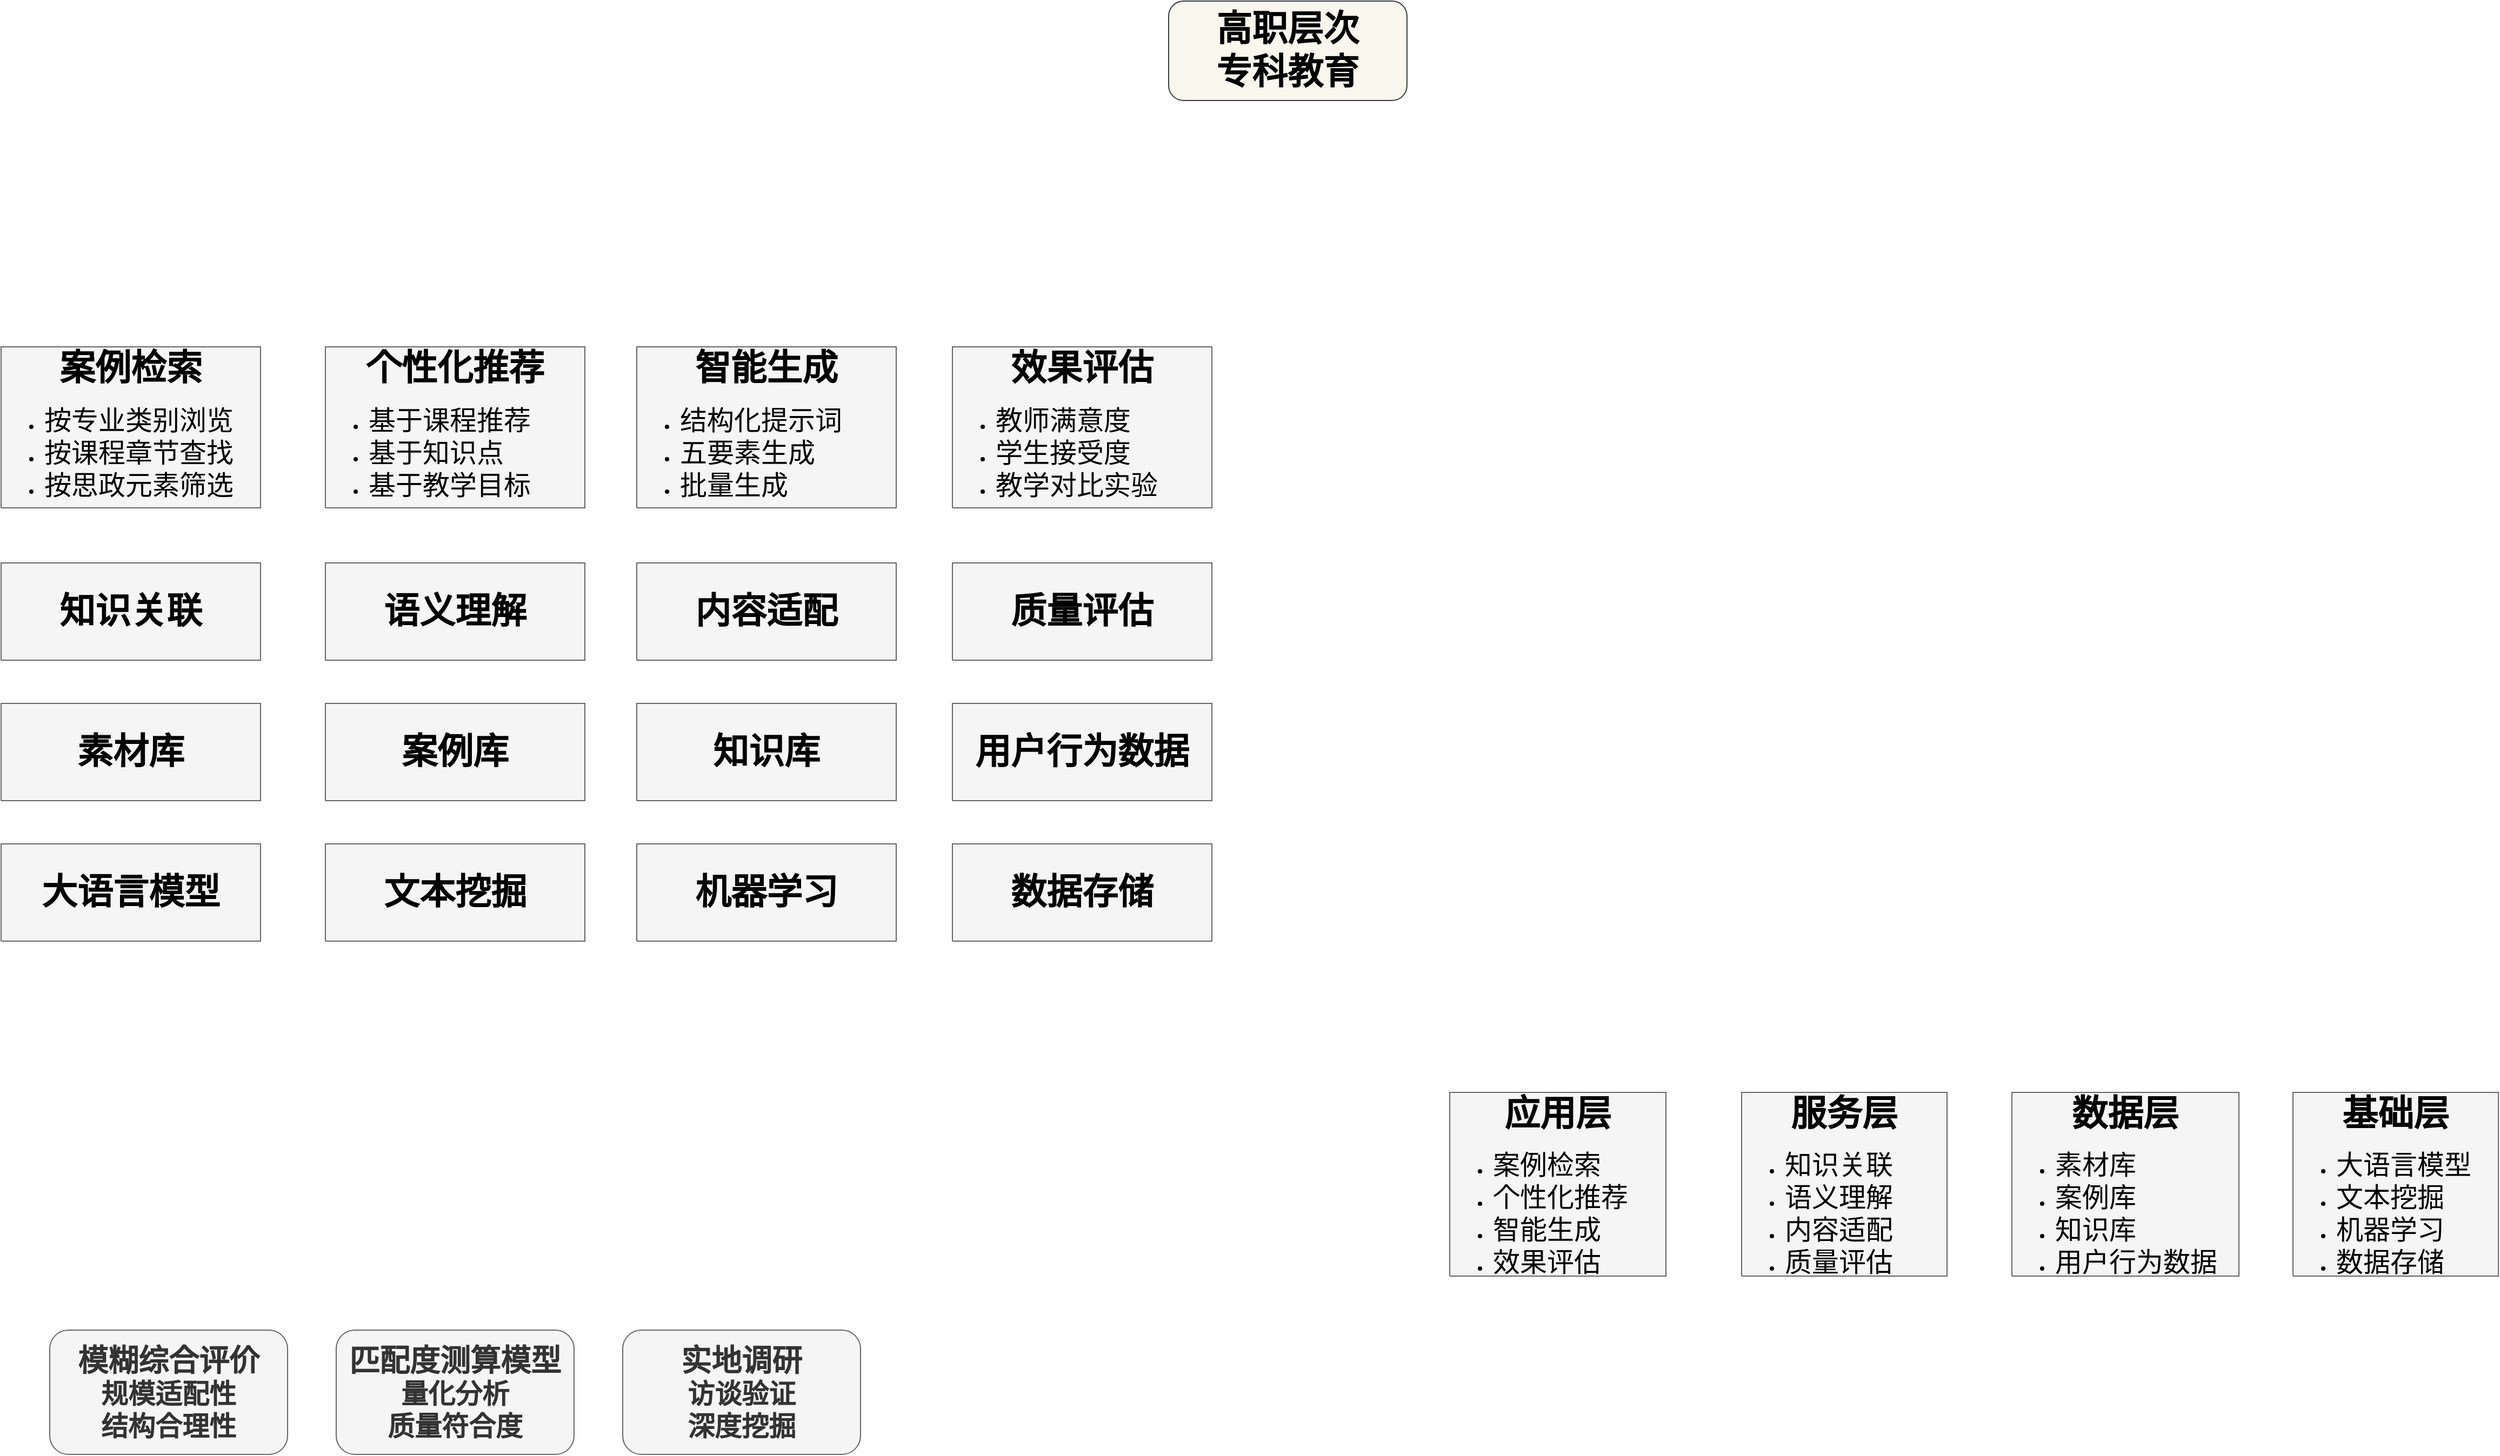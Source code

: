 <mxfile version="28.2.7">
  <diagram name="第 1 页" id="OZ2xTprzYjHewQnaejvR">
    <mxGraphModel dx="3447" dy="1900" grid="1" gridSize="10" guides="1" tooltips="1" connect="1" arrows="1" fold="1" page="1" pageScale="1" pageWidth="827" pageHeight="1169" math="0" shadow="0">
      <root>
        <mxCell id="0" />
        <mxCell id="1" parent="0" />
        <mxCell id="FK7L3WQ6Mjz_a84-qSbz-1" value="&lt;div style=&quot;&quot;&gt;&lt;span style=&quot;background-color: transparent; font-size: 33px;&quot;&gt;&lt;font face=&quot;SimSun&quot;&gt;&lt;b&gt;高职&lt;/b&gt;&lt;/font&gt;&lt;/span&gt;&lt;b style=&quot;background-color: transparent; color: light-dark(rgb(0, 0, 0), rgb(255, 255, 255)); font-family: SimSun; font-size: 33px;&quot;&gt;层次&lt;/b&gt;&lt;/div&gt;&lt;div style=&quot;&quot;&gt;&lt;font face=&quot;SimSun&quot;&gt;&lt;span style=&quot;font-size: 33px;&quot;&gt;&lt;b&gt;专科教育&lt;/b&gt;&lt;/span&gt;&lt;/font&gt;&lt;/div&gt;" style="rounded=1;whiteSpace=wrap;html=1;fillStyle=auto;fillColor=#f9f7ed;strokeColor=#36393d;" vertex="1" parent="1">
          <mxGeometry x="1410" y="260" width="220.44" height="92" as="geometry" />
        </mxCell>
        <UserObject label="&lt;div&gt;&lt;font face=&quot;SimSun&quot; color=&quot;#000000&quot;&gt;&lt;span style=&quot;font-size: 33px;&quot;&gt;&lt;b&gt;案例检索&lt;/b&gt;&lt;/span&gt;&lt;/font&gt;&lt;/div&gt;&lt;div&gt;&lt;ul style=&quot;color: rgb(0, 0, 0); font-size: 12px;&quot;&gt;&lt;li style=&quot;text-align: left;&quot;&gt;&lt;font style=&quot;font-size: 25px;&quot;&gt;按专业类别浏览&lt;/font&gt;&lt;/li&gt;&lt;li style=&quot;text-align: left;&quot;&gt;&lt;font style=&quot;font-size: 25px;&quot;&gt;按课程章节查找&lt;/font&gt;&lt;/li&gt;&lt;li style=&quot;text-align: left;&quot;&gt;&lt;font style=&quot;font-size: 25px;&quot;&gt;按思政元素筛选&lt;/font&gt;&lt;/li&gt;&lt;/ul&gt;&lt;/div&gt;" tags="背景" id="FK7L3WQ6Mjz_a84-qSbz-2">
          <mxCell style="verticalAlign=middle;align=center;overflow=width;vsdxID=4;fillColor=#f5f5f5;shape=stencil(nZBLDoAgDERP0z3SIyjew0SURgSD+Lu9kMZoXLhwN9O+tukAlrNpJg1SzDH4QW/URgNYgZTkjA4UkwJUgGXng+6DX1zLfmoymdXo17xh5zmRJ6Q42BWCfc2oJfdAr+Yv+AP9Cb7OJ3H/2JG1HNGz/84klThPVCc=);strokeColor=#666666;spacingTop=-1;spacingBottom=-1;spacingLeft=-1;spacingRight=-1;points=[];labelBackgroundColor=none;rounded=0;html=1;whiteSpace=wrap;fontSize=28;fontColor=#333333;" vertex="1" parent="1">
            <mxGeometry x="330" y="580" width="240" height="149" as="geometry" />
          </mxCell>
        </UserObject>
        <mxCell id="FK7L3WQ6Mjz_a84-qSbz-3" value="&lt;div style=&quot;&quot;&gt;&lt;span style=&quot;background-color: transparent; font-size: 28px;&quot;&gt;&lt;font face=&quot;SimSun&quot;&gt;&lt;b&gt;模糊综合评价&lt;/b&gt;&lt;/font&gt;&lt;/span&gt;&lt;/div&gt;&lt;div style=&quot;&quot;&gt;&lt;span style=&quot;background-color: transparent;&quot;&gt;&lt;font style=&quot;font-size: 25px;&quot; face=&quot;SimSun&quot;&gt;&lt;b style=&quot;&quot;&gt;规模适配性&lt;/b&gt;&lt;/font&gt;&lt;/span&gt;&lt;/div&gt;&lt;div style=&quot;&quot;&gt;&lt;span style=&quot;background-color: transparent;&quot;&gt;&lt;font style=&quot;font-size: 25px;&quot; face=&quot;SimSun&quot;&gt;&lt;b style=&quot;&quot;&gt;结构合理性&lt;/b&gt;&lt;/font&gt;&lt;/span&gt;&lt;/div&gt;" style="rounded=1;whiteSpace=wrap;html=1;fillColor=#f5f5f5;fontColor=#333333;strokeColor=#666666;" vertex="1" parent="1">
          <mxGeometry x="375.0" y="1490" width="220" height="115" as="geometry" />
        </mxCell>
        <mxCell id="FK7L3WQ6Mjz_a84-qSbz-4" value="&lt;div style=&quot;&quot;&gt;&lt;span style=&quot;background-color: transparent; font-size: 28px;&quot;&gt;&lt;font face=&quot;SimSun&quot;&gt;&lt;b&gt;匹配度测算模型&lt;/b&gt;&lt;/font&gt;&lt;/span&gt;&lt;/div&gt;&lt;div style=&quot;&quot;&gt;&lt;span style=&quot;background-color: transparent;&quot;&gt;&lt;font style=&quot;font-size: 25px;&quot; face=&quot;SimSun&quot;&gt;&lt;b style=&quot;&quot;&gt;量化分析&lt;/b&gt;&lt;/font&gt;&lt;/span&gt;&lt;/div&gt;&lt;div style=&quot;&quot;&gt;&lt;span style=&quot;background-color: transparent;&quot;&gt;&lt;font style=&quot;font-size: 25px;&quot; face=&quot;SimSun&quot;&gt;&lt;b style=&quot;&quot;&gt;质量符合度&lt;/b&gt;&lt;/font&gt;&lt;/span&gt;&lt;/div&gt;" style="rounded=1;whiteSpace=wrap;html=1;fillColor=#f5f5f5;fontColor=#333333;strokeColor=#666666;" vertex="1" parent="1">
          <mxGeometry x="640.0" y="1490" width="220" height="115" as="geometry" />
        </mxCell>
        <mxCell id="FK7L3WQ6Mjz_a84-qSbz-5" value="&lt;div style=&quot;&quot;&gt;&lt;span style=&quot;background-color: transparent; font-size: 28px;&quot;&gt;&lt;font face=&quot;SimSun&quot;&gt;&lt;b&gt;实地调研&lt;/b&gt;&lt;/font&gt;&lt;/span&gt;&lt;/div&gt;&lt;div style=&quot;&quot;&gt;&lt;span style=&quot;background-color: transparent;&quot;&gt;&lt;font style=&quot;font-size: 25px;&quot; face=&quot;SimSun&quot;&gt;&lt;b style=&quot;&quot;&gt;访谈验证&lt;/b&gt;&lt;/font&gt;&lt;/span&gt;&lt;/div&gt;&lt;div style=&quot;&quot;&gt;&lt;span style=&quot;background-color: transparent;&quot;&gt;&lt;font style=&quot;font-size: 25px;&quot; face=&quot;SimSun&quot;&gt;&lt;b style=&quot;&quot;&gt;深度挖掘&lt;/b&gt;&lt;/font&gt;&lt;/span&gt;&lt;/div&gt;" style="rounded=1;whiteSpace=wrap;html=1;fillColor=#f5f5f5;fontColor=#333333;strokeColor=#666666;" vertex="1" parent="1">
          <mxGeometry x="905.0" y="1490" width="220" height="115" as="geometry" />
        </mxCell>
        <UserObject label="&lt;div&gt;&lt;font face=&quot;SimSun&quot; color=&quot;#000000&quot;&gt;&lt;span style=&quot;font-size: 33px;&quot;&gt;&lt;b&gt;个性化推荐&lt;/b&gt;&lt;/span&gt;&lt;/font&gt;&lt;/div&gt;&lt;div&gt;&lt;ul style=&quot;color: rgb(0, 0, 0); font-size: 12px;&quot;&gt;&lt;li style=&quot;text-align: left;&quot;&gt;&lt;font style=&quot;font-size: 25px;&quot;&gt;基于课程推荐&lt;/font&gt;&lt;/li&gt;&lt;li style=&quot;text-align: left;&quot;&gt;&lt;font style=&quot;font-size: 25px;&quot;&gt;基于知识点&lt;/font&gt;&lt;/li&gt;&lt;li style=&quot;text-align: left;&quot;&gt;&lt;font style=&quot;font-size: 25px;&quot;&gt;基于教学目标&lt;/font&gt;&lt;/li&gt;&lt;/ul&gt;&lt;/div&gt;" tags="背景" id="FK7L3WQ6Mjz_a84-qSbz-6">
          <mxCell style="verticalAlign=middle;align=center;overflow=width;vsdxID=4;fillColor=#f5f5f5;shape=stencil(nZBLDoAgDERP0z3SIyjew0SURgSD+Lu9kMZoXLhwN9O+tukAlrNpJg1SzDH4QW/URgNYgZTkjA4UkwJUgGXng+6DX1zLfmoymdXo17xh5zmRJ6Q42BWCfc2oJfdAr+Yv+AP9Cb7OJ3H/2JG1HNGz/84klThPVCc=);strokeColor=#666666;spacingTop=-1;spacingBottom=-1;spacingLeft=-1;spacingRight=-1;points=[];labelBackgroundColor=none;rounded=0;html=1;whiteSpace=wrap;fontSize=28;fontColor=#333333;" vertex="1" parent="1">
            <mxGeometry x="630" y="580" width="240" height="149" as="geometry" />
          </mxCell>
        </UserObject>
        <UserObject label="&lt;div&gt;&lt;font face=&quot;SimSun&quot; color=&quot;#000000&quot;&gt;&lt;span style=&quot;font-size: 33px;&quot;&gt;&lt;b&gt;智能生成&lt;/b&gt;&lt;/span&gt;&lt;/font&gt;&lt;/div&gt;&lt;div&gt;&lt;ul style=&quot;color: rgb(0, 0, 0); font-size: 12px;&quot;&gt;&lt;li style=&quot;text-align: left;&quot;&gt;&lt;font style=&quot;font-size: 25px;&quot;&gt;结构化提示词&lt;/font&gt;&lt;/li&gt;&lt;li style=&quot;text-align: left;&quot;&gt;&lt;font style=&quot;font-size: 25px;&quot;&gt;五要素生成&lt;/font&gt;&lt;/li&gt;&lt;li style=&quot;text-align: left;&quot;&gt;&lt;font style=&quot;font-size: 25px;&quot;&gt;批量生成&lt;/font&gt;&lt;/li&gt;&lt;/ul&gt;&lt;/div&gt;" tags="背景" id="FK7L3WQ6Mjz_a84-qSbz-7">
          <mxCell style="verticalAlign=middle;align=center;overflow=width;vsdxID=4;fillColor=#f5f5f5;shape=stencil(nZBLDoAgDERP0z3SIyjew0SURgSD+Lu9kMZoXLhwN9O+tukAlrNpJg1SzDH4QW/URgNYgZTkjA4UkwJUgGXng+6DX1zLfmoymdXo17xh5zmRJ6Q42BWCfc2oJfdAr+Yv+AP9Cb7OJ3H/2JG1HNGz/84klThPVCc=);strokeColor=#666666;spacingTop=-1;spacingBottom=-1;spacingLeft=-1;spacingRight=-1;points=[];labelBackgroundColor=none;rounded=0;html=1;whiteSpace=wrap;fontSize=28;fontColor=#333333;" vertex="1" parent="1">
            <mxGeometry x="918" y="580" width="240" height="149" as="geometry" />
          </mxCell>
        </UserObject>
        <UserObject label="&lt;div&gt;&lt;font face=&quot;SimSun&quot; color=&quot;#000000&quot;&gt;&lt;span style=&quot;font-size: 33px;&quot;&gt;&lt;b&gt;效果评估&lt;/b&gt;&lt;/span&gt;&lt;/font&gt;&lt;/div&gt;&lt;div&gt;&lt;ul style=&quot;color: rgb(0, 0, 0); font-size: 12px;&quot;&gt;&lt;li style=&quot;text-align: left;&quot;&gt;&lt;font style=&quot;font-size: 25px;&quot;&gt;教师满意度&lt;/font&gt;&lt;/li&gt;&lt;li style=&quot;text-align: left;&quot;&gt;&lt;font style=&quot;font-size: 25px;&quot;&gt;学生接受度&lt;/font&gt;&lt;/li&gt;&lt;li style=&quot;text-align: left;&quot;&gt;&lt;font style=&quot;font-size: 25px;&quot;&gt;教学对比实验&lt;/font&gt;&lt;/li&gt;&lt;/ul&gt;&lt;/div&gt;" tags="背景" id="FK7L3WQ6Mjz_a84-qSbz-8">
          <mxCell style="verticalAlign=middle;align=center;overflow=width;vsdxID=4;fillColor=#f5f5f5;shape=stencil(nZBLDoAgDERP0z3SIyjew0SURgSD+Lu9kMZoXLhwN9O+tukAlrNpJg1SzDH4QW/URgNYgZTkjA4UkwJUgGXng+6DX1zLfmoymdXo17xh5zmRJ6Q42BWCfc2oJfdAr+Yv+AP9Cb7OJ3H/2JG1HNGz/84klThPVCc=);strokeColor=#666666;spacingTop=-1;spacingBottom=-1;spacingLeft=-1;spacingRight=-1;points=[];labelBackgroundColor=none;rounded=0;html=1;whiteSpace=wrap;fontSize=28;fontColor=#333333;" vertex="1" parent="1">
            <mxGeometry x="1210" y="580" width="240" height="149" as="geometry" />
          </mxCell>
        </UserObject>
        <UserObject label="&lt;div&gt;&lt;font face=&quot;SimSun&quot; color=&quot;#000000&quot;&gt;&lt;span style=&quot;font-size: 33px;&quot;&gt;&lt;b&gt;知识关联&lt;/b&gt;&lt;/span&gt;&lt;/font&gt;&lt;/div&gt;" tags="背景" id="FK7L3WQ6Mjz_a84-qSbz-9">
          <mxCell style="verticalAlign=middle;align=center;overflow=width;vsdxID=4;fillColor=#f5f5f5;shape=stencil(nZBLDoAgDERP0z3SIyjew0SURgSD+Lu9kMZoXLhwN9O+tukAlrNpJg1SzDH4QW/URgNYgZTkjA4UkwJUgGXng+6DX1zLfmoymdXo17xh5zmRJ6Q42BWCfc2oJfdAr+Yv+AP9Cb7OJ3H/2JG1HNGz/84klThPVCc=);strokeColor=#666666;spacingTop=-1;spacingBottom=-1;spacingLeft=-1;spacingRight=-1;points=[];labelBackgroundColor=none;rounded=0;html=1;whiteSpace=wrap;fontSize=28;fontColor=#333333;" vertex="1" parent="1">
            <mxGeometry x="330" y="780" width="240" height="90" as="geometry" />
          </mxCell>
        </UserObject>
        <UserObject label="&lt;div&gt;&lt;font face=&quot;SimSun&quot; color=&quot;#000000&quot;&gt;&lt;span style=&quot;font-size: 33px;&quot;&gt;&lt;b&gt;语义理解&lt;/b&gt;&lt;/span&gt;&lt;/font&gt;&lt;/div&gt;" tags="背景" id="FK7L3WQ6Mjz_a84-qSbz-10">
          <mxCell style="verticalAlign=middle;align=center;overflow=width;vsdxID=4;fillColor=#f5f5f5;shape=stencil(nZBLDoAgDERP0z3SIyjew0SURgSD+Lu9kMZoXLhwN9O+tukAlrNpJg1SzDH4QW/URgNYgZTkjA4UkwJUgGXng+6DX1zLfmoymdXo17xh5zmRJ6Q42BWCfc2oJfdAr+Yv+AP9Cb7OJ3H/2JG1HNGz/84klThPVCc=);strokeColor=#666666;spacingTop=-1;spacingBottom=-1;spacingLeft=-1;spacingRight=-1;points=[];labelBackgroundColor=none;rounded=0;html=1;whiteSpace=wrap;fontSize=28;fontColor=#333333;" vertex="1" parent="1">
            <mxGeometry x="630" y="780" width="240" height="90" as="geometry" />
          </mxCell>
        </UserObject>
        <UserObject label="&lt;div&gt;&lt;font face=&quot;SimSun&quot; color=&quot;#000000&quot;&gt;&lt;span style=&quot;font-size: 33px;&quot;&gt;&lt;b&gt;内容适配&lt;/b&gt;&lt;/span&gt;&lt;/font&gt;&lt;/div&gt;" tags="背景" id="FK7L3WQ6Mjz_a84-qSbz-11">
          <mxCell style="verticalAlign=middle;align=center;overflow=width;vsdxID=4;fillColor=#f5f5f5;shape=stencil(nZBLDoAgDERP0z3SIyjew0SURgSD+Lu9kMZoXLhwN9O+tukAlrNpJg1SzDH4QW/URgNYgZTkjA4UkwJUgGXng+6DX1zLfmoymdXo17xh5zmRJ6Q42BWCfc2oJfdAr+Yv+AP9Cb7OJ3H/2JG1HNGz/84klThPVCc=);strokeColor=#666666;spacingTop=-1;spacingBottom=-1;spacingLeft=-1;spacingRight=-1;points=[];labelBackgroundColor=none;rounded=0;html=1;whiteSpace=wrap;fontSize=28;fontColor=#333333;" vertex="1" parent="1">
            <mxGeometry x="918" y="780" width="240" height="90" as="geometry" />
          </mxCell>
        </UserObject>
        <UserObject label="&lt;div&gt;&lt;font face=&quot;SimSun&quot; color=&quot;#000000&quot;&gt;&lt;span style=&quot;font-size: 33px;&quot;&gt;&lt;b&gt;质量评估&lt;/b&gt;&lt;/span&gt;&lt;/font&gt;&lt;/div&gt;" tags="背景" id="FK7L3WQ6Mjz_a84-qSbz-12">
          <mxCell style="verticalAlign=middle;align=center;overflow=width;vsdxID=4;fillColor=#f5f5f5;shape=stencil(nZBLDoAgDERP0z3SIyjew0SURgSD+Lu9kMZoXLhwN9O+tukAlrNpJg1SzDH4QW/URgNYgZTkjA4UkwJUgGXng+6DX1zLfmoymdXo17xh5zmRJ6Q42BWCfc2oJfdAr+Yv+AP9Cb7OJ3H/2JG1HNGz/84klThPVCc=);strokeColor=#666666;spacingTop=-1;spacingBottom=-1;spacingLeft=-1;spacingRight=-1;points=[];labelBackgroundColor=none;rounded=0;html=1;whiteSpace=wrap;fontSize=28;fontColor=#333333;" vertex="1" parent="1">
            <mxGeometry x="1210" y="780" width="240" height="90" as="geometry" />
          </mxCell>
        </UserObject>
        <UserObject label="&lt;div&gt;&lt;font face=&quot;SimSun&quot; color=&quot;#000000&quot;&gt;&lt;span style=&quot;font-size: 33px;&quot;&gt;&lt;b&gt;素材库&lt;/b&gt;&lt;/span&gt;&lt;/font&gt;&lt;/div&gt;" tags="背景" id="FK7L3WQ6Mjz_a84-qSbz-13">
          <mxCell style="verticalAlign=middle;align=center;overflow=width;vsdxID=4;fillColor=#f5f5f5;shape=stencil(nZBLDoAgDERP0z3SIyjew0SURgSD+Lu9kMZoXLhwN9O+tukAlrNpJg1SzDH4QW/URgNYgZTkjA4UkwJUgGXng+6DX1zLfmoymdXo17xh5zmRJ6Q42BWCfc2oJfdAr+Yv+AP9Cb7OJ3H/2JG1HNGz/84klThPVCc=);strokeColor=#666666;spacingTop=-1;spacingBottom=-1;spacingLeft=-1;spacingRight=-1;points=[];labelBackgroundColor=none;rounded=0;html=1;whiteSpace=wrap;fontSize=28;fontColor=#333333;" vertex="1" parent="1">
            <mxGeometry x="330" y="910" width="240" height="90" as="geometry" />
          </mxCell>
        </UserObject>
        <UserObject label="&lt;div&gt;&lt;font face=&quot;SimSun&quot; color=&quot;#000000&quot;&gt;&lt;span style=&quot;font-size: 33px;&quot;&gt;&lt;b&gt;案例库&lt;/b&gt;&lt;/span&gt;&lt;/font&gt;&lt;/div&gt;" tags="背景" id="FK7L3WQ6Mjz_a84-qSbz-14">
          <mxCell style="verticalAlign=middle;align=center;overflow=width;vsdxID=4;fillColor=#f5f5f5;shape=stencil(nZBLDoAgDERP0z3SIyjew0SURgSD+Lu9kMZoXLhwN9O+tukAlrNpJg1SzDH4QW/URgNYgZTkjA4UkwJUgGXng+6DX1zLfmoymdXo17xh5zmRJ6Q42BWCfc2oJfdAr+Yv+AP9Cb7OJ3H/2JG1HNGz/84klThPVCc=);strokeColor=#666666;spacingTop=-1;spacingBottom=-1;spacingLeft=-1;spacingRight=-1;points=[];labelBackgroundColor=none;rounded=0;html=1;whiteSpace=wrap;fontSize=28;fontColor=#333333;" vertex="1" parent="1">
            <mxGeometry x="630" y="910" width="240" height="90" as="geometry" />
          </mxCell>
        </UserObject>
        <UserObject label="&lt;div&gt;&lt;font face=&quot;SimSun&quot; color=&quot;#000000&quot;&gt;&lt;span style=&quot;font-size: 33px;&quot;&gt;&lt;b&gt;知识库&lt;/b&gt;&lt;/span&gt;&lt;/font&gt;&lt;/div&gt;" tags="背景" id="FK7L3WQ6Mjz_a84-qSbz-15">
          <mxCell style="verticalAlign=middle;align=center;overflow=width;vsdxID=4;fillColor=#f5f5f5;shape=stencil(nZBLDoAgDERP0z3SIyjew0SURgSD+Lu9kMZoXLhwN9O+tukAlrNpJg1SzDH4QW/URgNYgZTkjA4UkwJUgGXng+6DX1zLfmoymdXo17xh5zmRJ6Q42BWCfc2oJfdAr+Yv+AP9Cb7OJ3H/2JG1HNGz/84klThPVCc=);strokeColor=#666666;spacingTop=-1;spacingBottom=-1;spacingLeft=-1;spacingRight=-1;points=[];labelBackgroundColor=none;rounded=0;html=1;whiteSpace=wrap;fontSize=28;fontColor=#333333;" vertex="1" parent="1">
            <mxGeometry x="918" y="910" width="240" height="90" as="geometry" />
          </mxCell>
        </UserObject>
        <UserObject label="&lt;div&gt;&lt;font face=&quot;SimSun&quot; color=&quot;#000000&quot;&gt;&lt;span style=&quot;font-size: 33px;&quot;&gt;&lt;b&gt;用户行为数据&lt;/b&gt;&lt;/span&gt;&lt;/font&gt;&lt;/div&gt;" tags="背景" id="FK7L3WQ6Mjz_a84-qSbz-16">
          <mxCell style="verticalAlign=middle;align=center;overflow=width;vsdxID=4;fillColor=#f5f5f5;shape=stencil(nZBLDoAgDERP0z3SIyjew0SURgSD+Lu9kMZoXLhwN9O+tukAlrNpJg1SzDH4QW/URgNYgZTkjA4UkwJUgGXng+6DX1zLfmoymdXo17xh5zmRJ6Q42BWCfc2oJfdAr+Yv+AP9Cb7OJ3H/2JG1HNGz/84klThPVCc=);strokeColor=#666666;spacingTop=-1;spacingBottom=-1;spacingLeft=-1;spacingRight=-1;points=[];labelBackgroundColor=none;rounded=0;html=1;whiteSpace=wrap;fontSize=28;fontColor=#333333;" vertex="1" parent="1">
            <mxGeometry x="1210" y="910" width="240" height="90" as="geometry" />
          </mxCell>
        </UserObject>
        <UserObject label="&lt;font face=&quot;SimSun&quot; color=&quot;#000000&quot;&gt;&lt;span style=&quot;font-size: 33px;&quot;&gt;&lt;b&gt;大语言模型&lt;/b&gt;&lt;/span&gt;&lt;/font&gt;" tags="背景" id="FK7L3WQ6Mjz_a84-qSbz-17">
          <mxCell style="verticalAlign=middle;align=center;overflow=width;vsdxID=4;fillColor=#f5f5f5;shape=stencil(nZBLDoAgDERP0z3SIyjew0SURgSD+Lu9kMZoXLhwN9O+tukAlrNpJg1SzDH4QW/URgNYgZTkjA4UkwJUgGXng+6DX1zLfmoymdXo17xh5zmRJ6Q42BWCfc2oJfdAr+Yv+AP9Cb7OJ3H/2JG1HNGz/84klThPVCc=);strokeColor=#666666;spacingTop=-1;spacingBottom=-1;spacingLeft=-1;spacingRight=-1;points=[];labelBackgroundColor=none;rounded=0;html=1;whiteSpace=wrap;fontSize=28;fontColor=#333333;" vertex="1" parent="1">
            <mxGeometry x="330" y="1040" width="240" height="90" as="geometry" />
          </mxCell>
        </UserObject>
        <UserObject label="&lt;div&gt;&lt;font face=&quot;SimSun&quot; color=&quot;#000000&quot;&gt;&lt;span style=&quot;font-size: 33px;&quot;&gt;&lt;b&gt;文本挖掘&lt;/b&gt;&lt;/span&gt;&lt;/font&gt;&lt;/div&gt;" tags="背景" id="FK7L3WQ6Mjz_a84-qSbz-18">
          <mxCell style="verticalAlign=middle;align=center;overflow=width;vsdxID=4;fillColor=#f5f5f5;shape=stencil(nZBLDoAgDERP0z3SIyjew0SURgSD+Lu9kMZoXLhwN9O+tukAlrNpJg1SzDH4QW/URgNYgZTkjA4UkwJUgGXng+6DX1zLfmoymdXo17xh5zmRJ6Q42BWCfc2oJfdAr+Yv+AP9Cb7OJ3H/2JG1HNGz/84klThPVCc=);strokeColor=#666666;spacingTop=-1;spacingBottom=-1;spacingLeft=-1;spacingRight=-1;points=[];labelBackgroundColor=none;rounded=0;html=1;whiteSpace=wrap;fontSize=28;fontColor=#333333;" vertex="1" parent="1">
            <mxGeometry x="630" y="1040" width="240" height="90" as="geometry" />
          </mxCell>
        </UserObject>
        <UserObject label="&lt;div&gt;&lt;font face=&quot;SimSun&quot; color=&quot;#000000&quot;&gt;&lt;span style=&quot;font-size: 33px;&quot;&gt;&lt;b&gt;机器学习&lt;/b&gt;&lt;/span&gt;&lt;/font&gt;&lt;/div&gt;" tags="背景" id="FK7L3WQ6Mjz_a84-qSbz-19">
          <mxCell style="verticalAlign=middle;align=center;overflow=width;vsdxID=4;fillColor=#f5f5f5;shape=stencil(nZBLDoAgDERP0z3SIyjew0SURgSD+Lu9kMZoXLhwN9O+tukAlrNpJg1SzDH4QW/URgNYgZTkjA4UkwJUgGXng+6DX1zLfmoymdXo17xh5zmRJ6Q42BWCfc2oJfdAr+Yv+AP9Cb7OJ3H/2JG1HNGz/84klThPVCc=);strokeColor=#666666;spacingTop=-1;spacingBottom=-1;spacingLeft=-1;spacingRight=-1;points=[];labelBackgroundColor=none;rounded=0;html=1;whiteSpace=wrap;fontSize=28;fontColor=#333333;" vertex="1" parent="1">
            <mxGeometry x="918" y="1040" width="240" height="90" as="geometry" />
          </mxCell>
        </UserObject>
        <UserObject label="&lt;div&gt;&lt;font face=&quot;SimSun&quot; color=&quot;#000000&quot;&gt;&lt;span style=&quot;font-size: 33px;&quot;&gt;&lt;b&gt;数据存储&lt;/b&gt;&lt;/span&gt;&lt;/font&gt;&lt;/div&gt;" tags="背景" id="FK7L3WQ6Mjz_a84-qSbz-20">
          <mxCell style="verticalAlign=middle;align=center;overflow=width;vsdxID=4;fillColor=#f5f5f5;shape=stencil(nZBLDoAgDERP0z3SIyjew0SURgSD+Lu9kMZoXLhwN9O+tukAlrNpJg1SzDH4QW/URgNYgZTkjA4UkwJUgGXng+6DX1zLfmoymdXo17xh5zmRJ6Q42BWCfc2oJfdAr+Yv+AP9Cb7OJ3H/2JG1HNGz/84klThPVCc=);strokeColor=#666666;spacingTop=-1;spacingBottom=-1;spacingLeft=-1;spacingRight=-1;points=[];labelBackgroundColor=none;rounded=0;html=1;whiteSpace=wrap;fontSize=28;fontColor=#333333;" vertex="1" parent="1">
            <mxGeometry x="1210" y="1040" width="240" height="90" as="geometry" />
          </mxCell>
        </UserObject>
        <UserObject label="&lt;div&gt;&lt;font face=&quot;SimSun&quot; color=&quot;#000000&quot;&gt;&lt;span style=&quot;font-size: 33px;&quot;&gt;&lt;b&gt;应用层&lt;/b&gt;&lt;/span&gt;&lt;/font&gt;&lt;/div&gt;&lt;div&gt;&lt;ul style=&quot;color: rgb(0, 0, 0); font-size: 12px;&quot;&gt;&lt;li style=&quot;text-align: left;&quot;&gt;&lt;font style=&quot;font-size: 25px;&quot;&gt;案例检索&lt;/font&gt;&lt;/li&gt;&lt;li style=&quot;text-align: left;&quot;&gt;&lt;font style=&quot;font-size: 25px;&quot;&gt;个性化推荐&lt;/font&gt;&lt;/li&gt;&lt;li style=&quot;text-align: left;&quot;&gt;&lt;font style=&quot;font-size: 25px;&quot;&gt;智能生成&lt;/font&gt;&lt;/li&gt;&lt;li style=&quot;text-align: left;&quot;&gt;&lt;font style=&quot;font-size: 25px;&quot;&gt;效果评估&lt;/font&gt;&lt;/li&gt;&lt;/ul&gt;&lt;/div&gt;" tags="背景" id="FK7L3WQ6Mjz_a84-qSbz-21">
          <mxCell style="verticalAlign=middle;align=center;overflow=width;vsdxID=4;fillColor=#f5f5f5;shape=stencil(nZBLDoAgDERP0z3SIyjew0SURgSD+Lu9kMZoXLhwN9O+tukAlrNpJg1SzDH4QW/URgNYgZTkjA4UkwJUgGXng+6DX1zLfmoymdXo17xh5zmRJ6Q42BWCfc2oJfdAr+Yv+AP9Cb7OJ3H/2JG1HNGz/84klThPVCc=);strokeColor=#666666;spacingTop=-1;spacingBottom=-1;spacingLeft=-1;spacingRight=-1;points=[];labelBackgroundColor=none;rounded=0;html=1;whiteSpace=wrap;fontSize=28;fontColor=#333333;" vertex="1" parent="1">
            <mxGeometry x="1670" y="1270" width="200" height="170" as="geometry" />
          </mxCell>
        </UserObject>
        <UserObject label="&lt;div&gt;&lt;font face=&quot;SimSun&quot; color=&quot;#000000&quot;&gt;&lt;span style=&quot;font-size: 33px;&quot;&gt;&lt;b&gt;服务层&lt;/b&gt;&lt;/span&gt;&lt;/font&gt;&lt;/div&gt;&lt;div&gt;&lt;ul style=&quot;color: rgb(0, 0, 0); font-size: 12px;&quot;&gt;&lt;li style=&quot;text-align: left;&quot;&gt;&lt;font style=&quot;font-size: 25px;&quot;&gt;知识关联&lt;/font&gt;&lt;/li&gt;&lt;li style=&quot;text-align: left;&quot;&gt;&lt;font style=&quot;font-size: 25px;&quot;&gt;语义理解&lt;/font&gt;&lt;/li&gt;&lt;li style=&quot;text-align: left;&quot;&gt;&lt;font style=&quot;font-size: 25px;&quot;&gt;内容适配&lt;/font&gt;&lt;/li&gt;&lt;li style=&quot;text-align: left;&quot;&gt;&lt;font style=&quot;font-size: 25px;&quot;&gt;质量评估&lt;/font&gt;&lt;/li&gt;&lt;/ul&gt;&lt;/div&gt;" tags="背景" id="FK7L3WQ6Mjz_a84-qSbz-22">
          <mxCell style="verticalAlign=middle;align=center;overflow=width;vsdxID=4;fillColor=#f5f5f5;shape=stencil(nZBLDoAgDERP0z3SIyjew0SURgSD+Lu9kMZoXLhwN9O+tukAlrNpJg1SzDH4QW/URgNYgZTkjA4UkwJUgGXng+6DX1zLfmoymdXo17xh5zmRJ6Q42BWCfc2oJfdAr+Yv+AP9Cb7OJ3H/2JG1HNGz/84klThPVCc=);strokeColor=#666666;spacingTop=-1;spacingBottom=-1;spacingLeft=-1;spacingRight=-1;points=[];labelBackgroundColor=none;rounded=0;html=1;whiteSpace=wrap;fontSize=28;fontColor=#333333;" vertex="1" parent="1">
            <mxGeometry x="1940" y="1270" width="190" height="170" as="geometry" />
          </mxCell>
        </UserObject>
        <UserObject label="&lt;div&gt;&lt;font face=&quot;SimSun&quot; color=&quot;#000000&quot;&gt;&lt;span style=&quot;font-size: 33px;&quot;&gt;&lt;b&gt;数据层&lt;/b&gt;&lt;/span&gt;&lt;/font&gt;&lt;/div&gt;&lt;div&gt;&lt;ul style=&quot;color: rgb(0, 0, 0); font-size: 12px;&quot;&gt;&lt;li style=&quot;text-align: left;&quot;&gt;&lt;font style=&quot;font-size: 25px;&quot;&gt;素材库&lt;/font&gt;&lt;/li&gt;&lt;li style=&quot;text-align: left;&quot;&gt;&lt;font style=&quot;font-size: 25px;&quot;&gt;案例库&lt;/font&gt;&lt;/li&gt;&lt;li style=&quot;text-align: left;&quot;&gt;&lt;font style=&quot;font-size: 25px;&quot;&gt;知识库&lt;/font&gt;&lt;/li&gt;&lt;li style=&quot;text-align: left;&quot;&gt;&lt;font style=&quot;font-size: 25px;&quot;&gt;用户行为数据&lt;/font&gt;&lt;/li&gt;&lt;/ul&gt;&lt;/div&gt;" tags="背景" id="FK7L3WQ6Mjz_a84-qSbz-23">
          <mxCell style="verticalAlign=middle;align=center;overflow=width;vsdxID=4;fillColor=#f5f5f5;shape=stencil(nZBLDoAgDERP0z3SIyjew0SURgSD+Lu9kMZoXLhwN9O+tukAlrNpJg1SzDH4QW/URgNYgZTkjA4UkwJUgGXng+6DX1zLfmoymdXo17xh5zmRJ6Q42BWCfc2oJfdAr+Yv+AP9Cb7OJ3H/2JG1HNGz/84klThPVCc=);strokeColor=#666666;spacingTop=-1;spacingBottom=-1;spacingLeft=-1;spacingRight=-1;points=[];labelBackgroundColor=none;rounded=0;html=1;whiteSpace=wrap;fontSize=28;fontColor=#333333;" vertex="1" parent="1">
            <mxGeometry x="2190" y="1270" width="210" height="170" as="geometry" />
          </mxCell>
        </UserObject>
        <UserObject label="&lt;div&gt;&lt;font face=&quot;SimSun&quot; color=&quot;#000000&quot;&gt;&lt;span style=&quot;font-size: 33px;&quot;&gt;&lt;b&gt;基础层&lt;/b&gt;&lt;/span&gt;&lt;/font&gt;&lt;/div&gt;&lt;div&gt;&lt;ul style=&quot;color: rgb(0, 0, 0); font-size: 12px;&quot;&gt;&lt;li style=&quot;text-align: left;&quot;&gt;&lt;font style=&quot;font-size: 25px;&quot;&gt;大语言模型&lt;/font&gt;&lt;/li&gt;&lt;li style=&quot;text-align: left;&quot;&gt;&lt;font style=&quot;font-size: 25px;&quot;&gt;文本挖掘&lt;/font&gt;&lt;/li&gt;&lt;li style=&quot;text-align: left;&quot;&gt;&lt;font style=&quot;font-size: 25px;&quot;&gt;机器学习&lt;/font&gt;&lt;/li&gt;&lt;li style=&quot;text-align: left;&quot;&gt;&lt;font style=&quot;font-size: 25px;&quot;&gt;数据存储&lt;/font&gt;&lt;/li&gt;&lt;/ul&gt;&lt;/div&gt;" tags="背景" id="FK7L3WQ6Mjz_a84-qSbz-24">
          <mxCell style="verticalAlign=middle;align=center;overflow=width;vsdxID=4;fillColor=#f5f5f5;shape=stencil(nZBLDoAgDERP0z3SIyjew0SURgSD+Lu9kMZoXLhwN9O+tukAlrNpJg1SzDH4QW/URgNYgZTkjA4UkwJUgGXng+6DX1zLfmoymdXo17xh5zmRJ6Q42BWCfc2oJfdAr+Yv+AP9Cb7OJ3H/2JG1HNGz/84klThPVCc=);strokeColor=#666666;spacingTop=-1;spacingBottom=-1;spacingLeft=-1;spacingRight=-1;points=[];labelBackgroundColor=none;rounded=0;html=1;whiteSpace=wrap;fontSize=28;fontColor=#333333;" vertex="1" parent="1">
            <mxGeometry x="2450" y="1270" width="190" height="170" as="geometry" />
          </mxCell>
        </UserObject>
      </root>
    </mxGraphModel>
  </diagram>
</mxfile>
